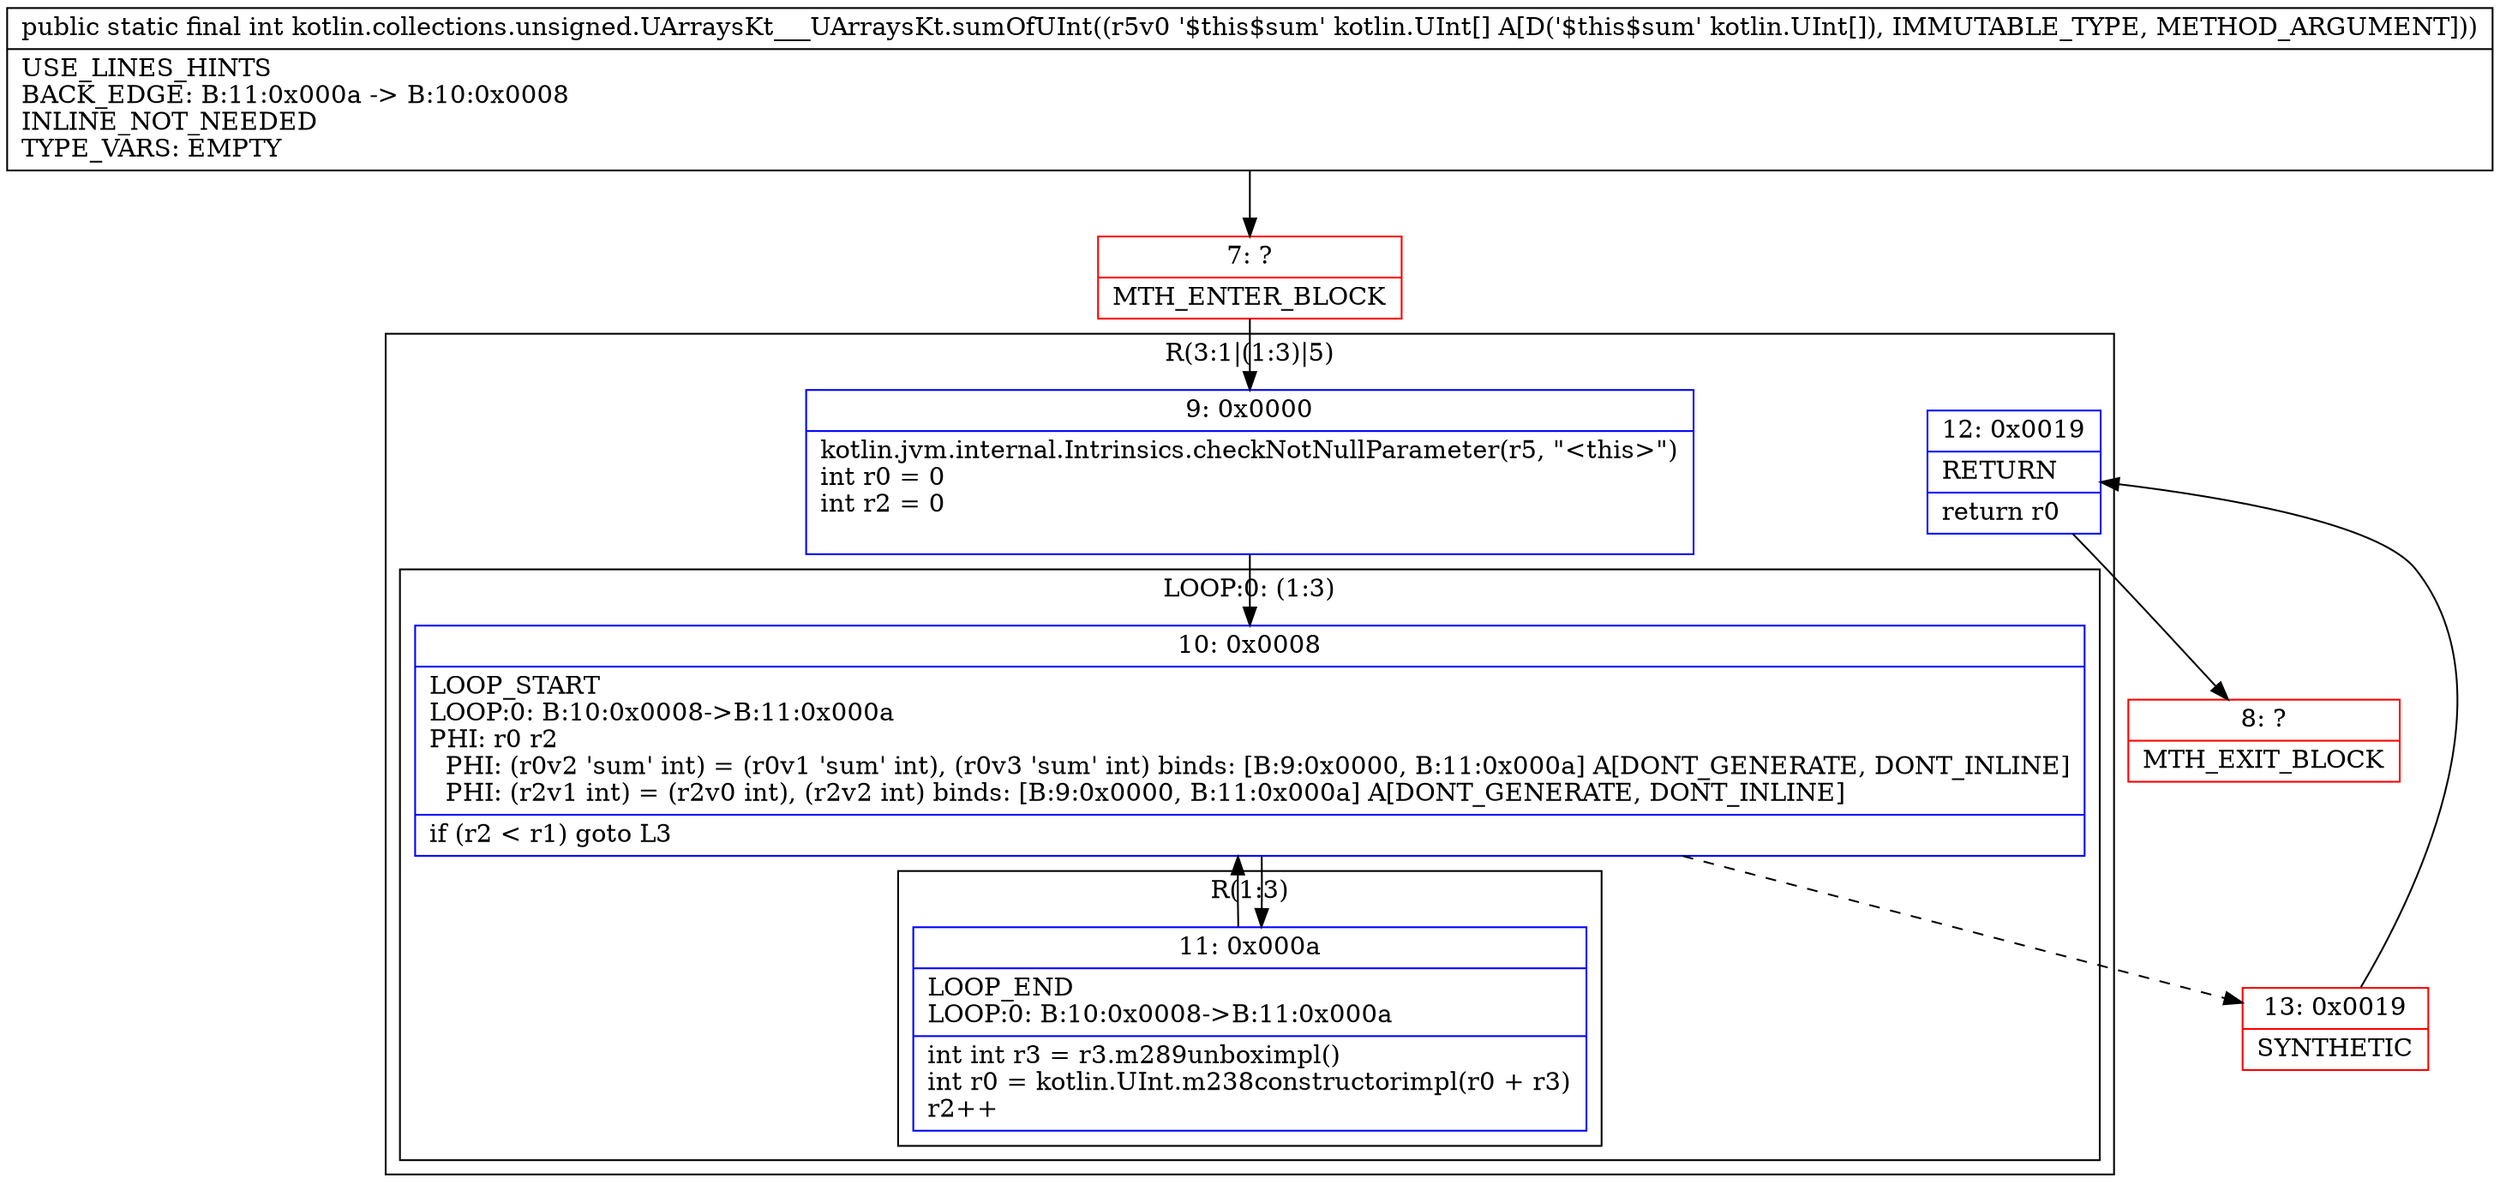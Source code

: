 digraph "CFG forkotlin.collections.unsigned.UArraysKt___UArraysKt.sumOfUInt([Lkotlin\/UInt;)I" {
subgraph cluster_Region_427976451 {
label = "R(3:1|(1:3)|5)";
node [shape=record,color=blue];
Node_9 [shape=record,label="{9\:\ 0x0000|kotlin.jvm.internal.Intrinsics.checkNotNullParameter(r5, \"\<this\>\")\lint r0 = 0\lint r2 = 0\l\l}"];
subgraph cluster_LoopRegion_838858919 {
label = "LOOP:0: (1:3)";
node [shape=record,color=blue];
Node_10 [shape=record,label="{10\:\ 0x0008|LOOP_START\lLOOP:0: B:10:0x0008\-\>B:11:0x000a\lPHI: r0 r2 \l  PHI: (r0v2 'sum' int) = (r0v1 'sum' int), (r0v3 'sum' int) binds: [B:9:0x0000, B:11:0x000a] A[DONT_GENERATE, DONT_INLINE]\l  PHI: (r2v1 int) = (r2v0 int), (r2v2 int) binds: [B:9:0x0000, B:11:0x000a] A[DONT_GENERATE, DONT_INLINE]\l|if (r2 \< r1) goto L3\l}"];
subgraph cluster_Region_72010535 {
label = "R(1:3)";
node [shape=record,color=blue];
Node_11 [shape=record,label="{11\:\ 0x000a|LOOP_END\lLOOP:0: B:10:0x0008\-\>B:11:0x000a\l|int int r3 = r3.m289unboximpl()\lint r0 = kotlin.UInt.m238constructorimpl(r0 + r3)\lr2++\l}"];
}
}
Node_12 [shape=record,label="{12\:\ 0x0019|RETURN\l|return r0\l}"];
}
Node_7 [shape=record,color=red,label="{7\:\ ?|MTH_ENTER_BLOCK\l}"];
Node_13 [shape=record,color=red,label="{13\:\ 0x0019|SYNTHETIC\l}"];
Node_8 [shape=record,color=red,label="{8\:\ ?|MTH_EXIT_BLOCK\l}"];
MethodNode[shape=record,label="{public static final int kotlin.collections.unsigned.UArraysKt___UArraysKt.sumOfUInt((r5v0 '$this$sum' kotlin.UInt[] A[D('$this$sum' kotlin.UInt[]), IMMUTABLE_TYPE, METHOD_ARGUMENT]))  | USE_LINES_HINTS\lBACK_EDGE: B:11:0x000a \-\> B:10:0x0008\lINLINE_NOT_NEEDED\lTYPE_VARS: EMPTY\l}"];
MethodNode -> Node_7;Node_9 -> Node_10;
Node_10 -> Node_11;
Node_10 -> Node_13[style=dashed];
Node_11 -> Node_10;
Node_12 -> Node_8;
Node_7 -> Node_9;
Node_13 -> Node_12;
}

